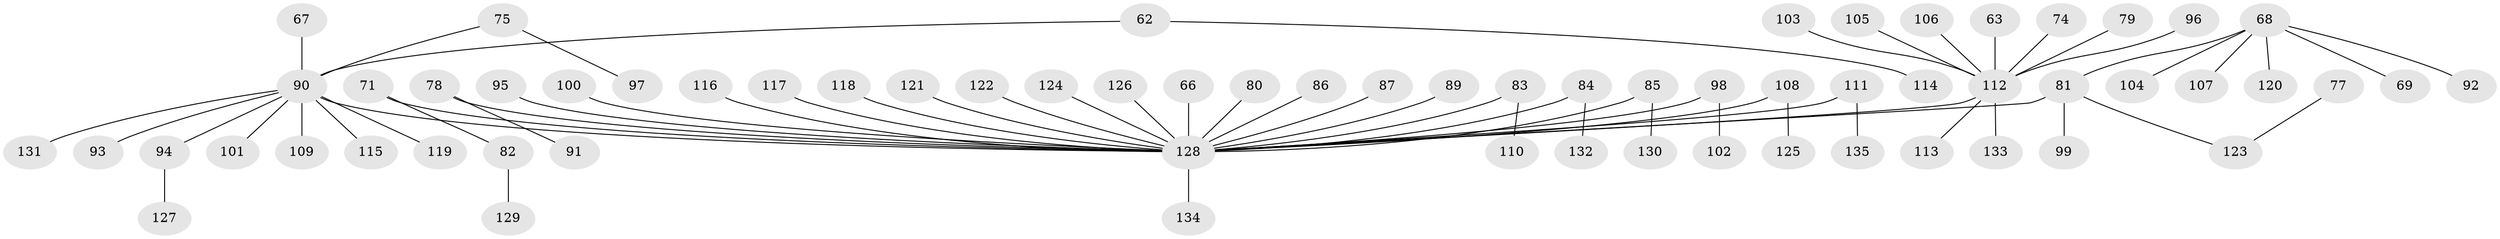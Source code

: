 // original degree distribution, {7: 0.014814814814814815, 2: 0.3037037037037037, 3: 0.1037037037037037, 6: 0.022222222222222223, 4: 0.08148148148148149, 5: 0.007407407407407408, 1: 0.4666666666666667}
// Generated by graph-tools (version 1.1) at 2025/52/03/09/25 04:52:28]
// undirected, 67 vertices, 66 edges
graph export_dot {
graph [start="1"]
  node [color=gray90,style=filled];
  62;
  63;
  66;
  67;
  68 [super="+52"];
  69;
  71;
  74;
  75;
  77;
  78;
  79;
  80;
  81 [super="+13+50+60"];
  82;
  83;
  84;
  85;
  86;
  87;
  89;
  90 [super="+88+70+56"];
  91;
  92;
  93;
  94;
  95;
  96;
  97;
  98;
  99;
  100;
  101;
  102;
  103;
  104;
  105;
  106;
  107;
  108;
  109;
  110;
  111;
  112 [super="+18+57+76+42+58"];
  113;
  114;
  115;
  116;
  117;
  118;
  119;
  120;
  121;
  122;
  123 [super="+59"];
  124;
  125;
  126;
  127;
  128 [super="+38+40+47+72+43+65+51+54+55+64+73+61"];
  129;
  130;
  131;
  132;
  133;
  134;
  135;
  62 -- 114;
  62 -- 90;
  63 -- 112;
  66 -- 128;
  67 -- 90;
  68 -- 81;
  68 -- 69;
  68 -- 104;
  68 -- 107;
  68 -- 120;
  68 -- 92;
  71 -- 82;
  71 -- 128;
  74 -- 112;
  75 -- 97;
  75 -- 90;
  77 -- 123;
  78 -- 91;
  78 -- 128;
  79 -- 112;
  80 -- 128;
  81 -- 99;
  81 -- 123;
  81 -- 128;
  82 -- 129;
  83 -- 110;
  83 -- 128;
  84 -- 132;
  84 -- 128;
  85 -- 130;
  85 -- 128;
  86 -- 128;
  87 -- 128;
  89 -- 128;
  90 -- 101;
  90 -- 115;
  90 -- 128;
  90 -- 131;
  90 -- 109;
  90 -- 119;
  90 -- 94;
  90 -- 93;
  94 -- 127;
  95 -- 128;
  96 -- 112;
  98 -- 102;
  98 -- 128;
  100 -- 128;
  103 -- 112;
  105 -- 112;
  106 -- 112;
  108 -- 125;
  108 -- 128;
  111 -- 135;
  111 -- 128;
  112 -- 113;
  112 -- 133;
  112 -- 128;
  116 -- 128;
  117 -- 128;
  118 -- 128;
  121 -- 128;
  122 -- 128;
  124 -- 128;
  126 -- 128;
  128 -- 134;
}
